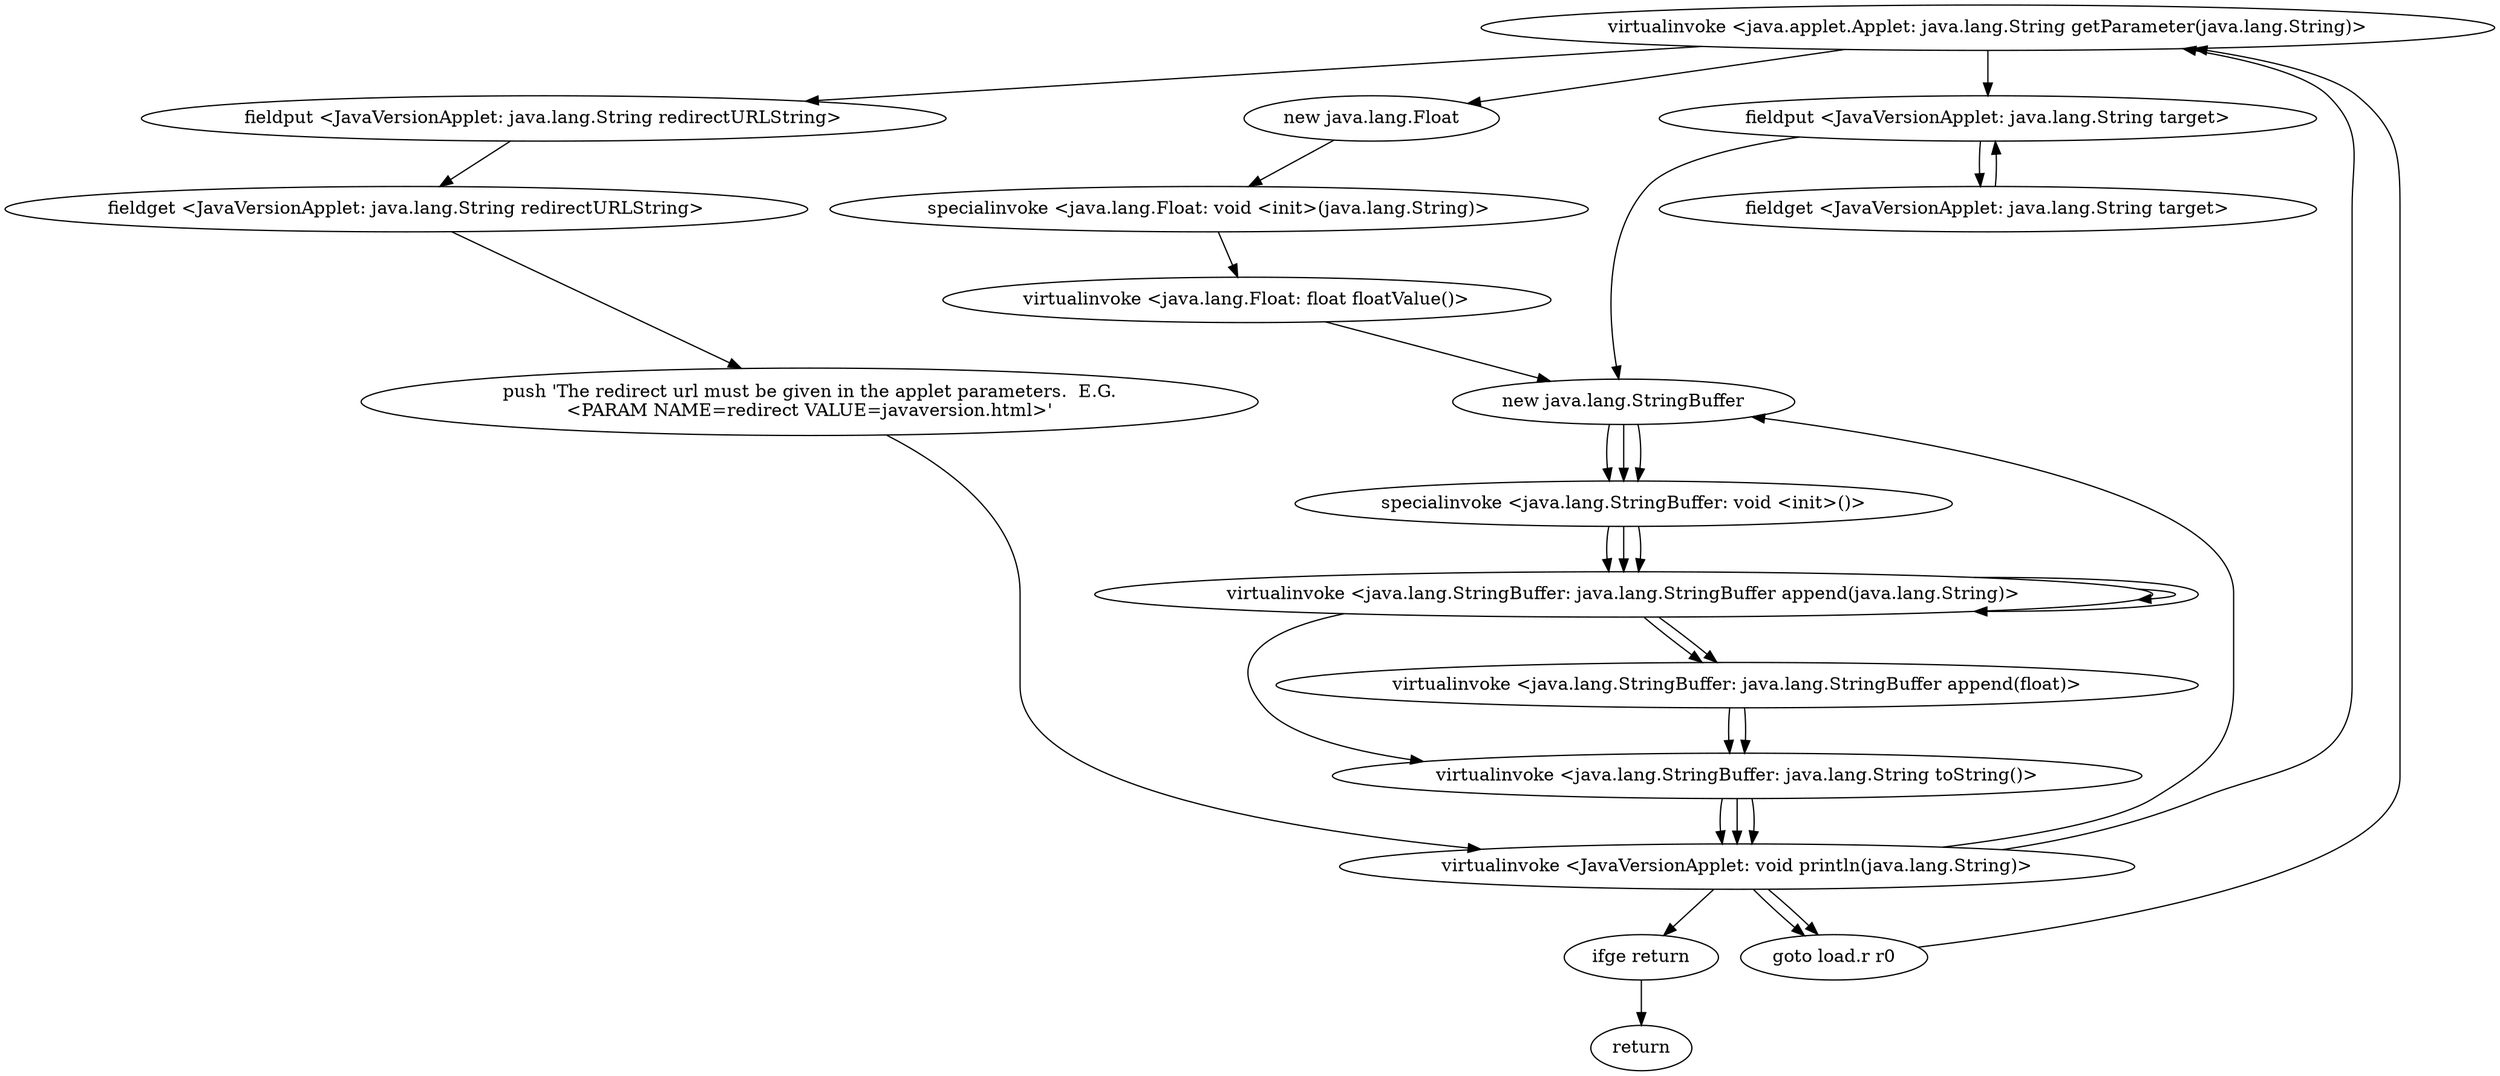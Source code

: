 digraph "" {
"virtualinvoke <java.applet.Applet: java.lang.String getParameter(java.lang.String)>";
 "virtualinvoke <java.applet.Applet: java.lang.String getParameter(java.lang.String)>"->"new java.lang.Float";
 "new java.lang.Float"->"specialinvoke <java.lang.Float: void <init>(java.lang.String)>";
 "specialinvoke <java.lang.Float: void <init>(java.lang.String)>"->"virtualinvoke <java.lang.Float: float floatValue()>";
 "virtualinvoke <java.lang.Float: float floatValue()>"->"new java.lang.StringBuffer";
 "new java.lang.StringBuffer"->"specialinvoke <java.lang.StringBuffer: void <init>()>";
 "specialinvoke <java.lang.StringBuffer: void <init>()>"->"virtualinvoke <java.lang.StringBuffer: java.lang.StringBuffer append(java.lang.String)>";
 "virtualinvoke <java.lang.StringBuffer: java.lang.StringBuffer append(java.lang.String)>"->"virtualinvoke <java.lang.StringBuffer: java.lang.StringBuffer append(float)>";
 "virtualinvoke <java.lang.StringBuffer: java.lang.StringBuffer append(float)>"->"virtualinvoke <java.lang.StringBuffer: java.lang.String toString()>";
 "virtualinvoke <java.lang.StringBuffer: java.lang.String toString()>"->"virtualinvoke <JavaVersionApplet: void println(java.lang.String)>";
 "virtualinvoke <JavaVersionApplet: void println(java.lang.String)>"->"goto load.r r0";
 "goto load.r r0"->"virtualinvoke <java.applet.Applet: java.lang.String getParameter(java.lang.String)>";
 "virtualinvoke <java.applet.Applet: java.lang.String getParameter(java.lang.String)>"->"fieldput <JavaVersionApplet: java.lang.String redirectURLString>";
 "fieldput <JavaVersionApplet: java.lang.String redirectURLString>"->"fieldget <JavaVersionApplet: java.lang.String redirectURLString>";
 "fieldget <JavaVersionApplet: java.lang.String redirectURLString>"->"push 'The redirect url must be given in the applet parameters.  E.G.\n<PARAM NAME=redirect VALUE=javaversion.html>'";
 "push 'The redirect url must be given in the applet parameters.  E.G.\n<PARAM NAME=redirect VALUE=javaversion.html>'"->"virtualinvoke <JavaVersionApplet: void println(java.lang.String)>";
 "virtualinvoke <JavaVersionApplet: void println(java.lang.String)>"->"virtualinvoke <java.applet.Applet: java.lang.String getParameter(java.lang.String)>";
 "virtualinvoke <java.applet.Applet: java.lang.String getParameter(java.lang.String)>"->"fieldput <JavaVersionApplet: java.lang.String target>";
 "fieldput <JavaVersionApplet: java.lang.String target>"->"fieldget <JavaVersionApplet: java.lang.String target>";
 "fieldget <JavaVersionApplet: java.lang.String target>"->"fieldput <JavaVersionApplet: java.lang.String target>";
 "fieldput <JavaVersionApplet: java.lang.String target>"->"new java.lang.StringBuffer";
 "new java.lang.StringBuffer"->"specialinvoke <java.lang.StringBuffer: void <init>()>";
 "specialinvoke <java.lang.StringBuffer: void <init>()>"->"virtualinvoke <java.lang.StringBuffer: java.lang.StringBuffer append(java.lang.String)>";
 "virtualinvoke <java.lang.StringBuffer: java.lang.StringBuffer append(java.lang.String)>"->"virtualinvoke <java.lang.StringBuffer: java.lang.StringBuffer append(float)>";
 "virtualinvoke <java.lang.StringBuffer: java.lang.StringBuffer append(float)>"->"virtualinvoke <java.lang.StringBuffer: java.lang.String toString()>";
 "virtualinvoke <java.lang.StringBuffer: java.lang.String toString()>"->"virtualinvoke <JavaVersionApplet: void println(java.lang.String)>";
 "virtualinvoke <JavaVersionApplet: void println(java.lang.String)>"->"ifge return";
 "ifge return"->"return";
 "virtualinvoke <JavaVersionApplet: void println(java.lang.String)>"->"new java.lang.StringBuffer";
 "new java.lang.StringBuffer"->"specialinvoke <java.lang.StringBuffer: void <init>()>";
 "specialinvoke <java.lang.StringBuffer: void <init>()>"->"virtualinvoke <java.lang.StringBuffer: java.lang.StringBuffer append(java.lang.String)>";
 "virtualinvoke <java.lang.StringBuffer: java.lang.StringBuffer append(java.lang.String)>"->"virtualinvoke <java.lang.StringBuffer: java.lang.StringBuffer append(java.lang.String)>";
 "virtualinvoke <java.lang.StringBuffer: java.lang.StringBuffer append(java.lang.String)>"->"virtualinvoke <java.lang.StringBuffer: java.lang.StringBuffer append(java.lang.String)>";
 "virtualinvoke <java.lang.StringBuffer: java.lang.StringBuffer append(java.lang.String)>"->"virtualinvoke <java.lang.StringBuffer: java.lang.String toString()>";
 "virtualinvoke <java.lang.StringBuffer: java.lang.String toString()>"->"virtualinvoke <JavaVersionApplet: void println(java.lang.String)>";
 "virtualinvoke <JavaVersionApplet: void println(java.lang.String)>"->"goto load.r r0";
"virtualinvoke <JavaVersionApplet: void println(java.lang.String)>";
}
